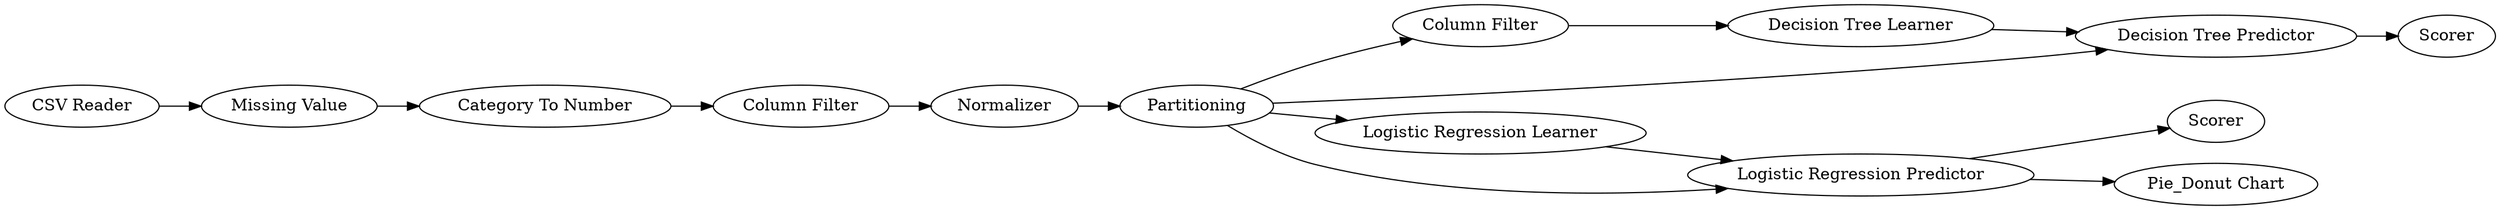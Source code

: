 digraph {
	"-4070968091496631126_100" [label="Decision Tree Predictor"]
	"-4070968091496631126_89" [label="Category To Number"]
	"-4070968091496631126_97" [label=Scorer]
	"-4070968091496631126_96" [label="Logistic Regression Predictor"]
	"-4070968091496631126_102" [label="Pie_Donut Chart"]
	"-4070968091496631126_90" [label="Column Filter"]
	"-4070968091496631126_92" [label="CSV Reader"]
	"-4070968091496631126_93" [label="Missing Value"]
	"-4070968091496631126_95" [label="Logistic Regression Learner"]
	"-4070968091496631126_91" [label=Normalizer]
	"-4070968091496631126_94" [label=Partitioning]
	"-4070968091496631126_98" [label=Scorer]
	"-4070968091496631126_99" [label="Decision Tree Learner"]
	"-4070968091496631126_101" [label="Column Filter"]
	"-4070968091496631126_91" -> "-4070968091496631126_94"
	"-4070968091496631126_93" -> "-4070968091496631126_89"
	"-4070968091496631126_95" -> "-4070968091496631126_96"
	"-4070968091496631126_96" -> "-4070968091496631126_102"
	"-4070968091496631126_96" -> "-4070968091496631126_97"
	"-4070968091496631126_89" -> "-4070968091496631126_90"
	"-4070968091496631126_94" -> "-4070968091496631126_100"
	"-4070968091496631126_90" -> "-4070968091496631126_91"
	"-4070968091496631126_94" -> "-4070968091496631126_95"
	"-4070968091496631126_101" -> "-4070968091496631126_99"
	"-4070968091496631126_99" -> "-4070968091496631126_100"
	"-4070968091496631126_94" -> "-4070968091496631126_101"
	"-4070968091496631126_92" -> "-4070968091496631126_93"
	"-4070968091496631126_100" -> "-4070968091496631126_98"
	"-4070968091496631126_94" -> "-4070968091496631126_96"
	rankdir=LR
}
